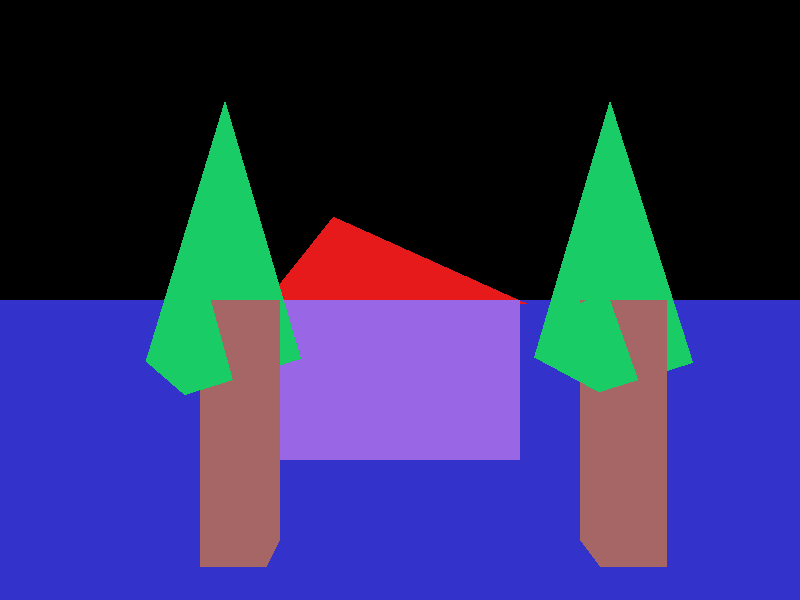 // cpe473, triangle (RIGHT HANDED)

camera {
  location  <0, 0, 7>
  up        <0,  1,  0>
  right     <1.33333, 0,  0>
  look_at   <0, 0, 0>
}

light_source {<-10, 10, 10> color rgb <1.5, 1.5, 1.5>}

//left tree
triangle {
  <-.001,1, 0 >,
  <-.001, -.3,3 >,
  <1,-.3, 0 >
  pigment {color rgb <0.1, 0.8, 0.4>}
  finish {ambient 0.3 diffuse 0.4}
  scale <1.5, 4, 1.5>
  rotate <0, 21, 0>
  translate <-4.2, 0, -5>
}

triangle {
  <0,1, 0 >,
  <-1, -.3,0 >,
  <0,-.3, 3 >
  pigment {color rgb <0.1, 0.8, 0.4>}
  finish {ambient 0.3 diffuse 0.4}
  scale <1.5, 4, 1.5>
  rotate <0, 21, 0>
  translate <-4.2, 0, -5>
}

box { <-1, -5, -1>, <0, 0, 0>
  pigment { color rgb <0.65, 0.4, 0.4>}
  finish {ambient 0.2 diffuse 0.8}
  translate <-3, 0, -2>
}

//right tree
triangle {
  <-.001,1, 0 >,
  <-.001, -.3,3 >,
  <1,-.3, 0 >
  pigment {color rgb <0.1, 0.8, 0.4>}
  finish {ambient 0.3 diffuse 0.4}
  scale <1.5, 4, 1.5>
  rotate <0, -10, 0>
  translate <3.5, 0, -5>
}

triangle {
  <0,1, 0 >,
  <-1, -.3,0 >,
  <0,-.3, 3 >
  pigment {color rgb <0.1, 0.8, 0.4>}
  finish {ambient 0.3 diffuse 0.4}
  scale <1.5, 4, 1.5>
  rotate <0, -10, 0>
  translate <3.5, 0, -5>
}

box { <-1, -5, -1>, <0, 0, 0>
  pigment { color rgb <0.65, 0.4, 0.4>}
  finish {ambient 0.2 diffuse 0.8}
  translate <3, 0, -2>
}


//house
triangle {
  <0,1, 0 >,
  <-1, -.3,0 >,
  <0,-.3, 3 >
  pigment {color rgb <0.9, 0.1, 0.1>}
  finish {ambient 0.3 diffuse 0.4}
  scale <6, 2, 1>
  rotate <0, 30, 0>
  translate <2, 0.5, -11>
}

box { <-3, -5, -2>, <3, 0, 2>
  pigment { color rgb <0.6, 0.4, 0.9>}
  finish {ambient 0.2 diffuse 0.8}
  translate <0, 0, -10>
}

plane {<0, 1, 0>, -4
  pigment {color rgb <0.2, 0.2, 0.8>}
  finish {ambient 0.3 diffuse 0.8}
}
